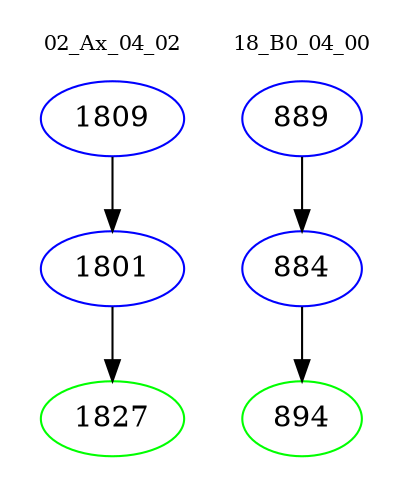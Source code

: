 digraph{
subgraph cluster_0 {
color = white
label = "02_Ax_04_02";
fontsize=10;
T0_1809 [label="1809", color="blue"]
T0_1809 -> T0_1801 [color="black"]
T0_1801 [label="1801", color="blue"]
T0_1801 -> T0_1827 [color="black"]
T0_1827 [label="1827", color="green"]
}
subgraph cluster_1 {
color = white
label = "18_B0_04_00";
fontsize=10;
T1_889 [label="889", color="blue"]
T1_889 -> T1_884 [color="black"]
T1_884 [label="884", color="blue"]
T1_884 -> T1_894 [color="black"]
T1_894 [label="894", color="green"]
}
}
